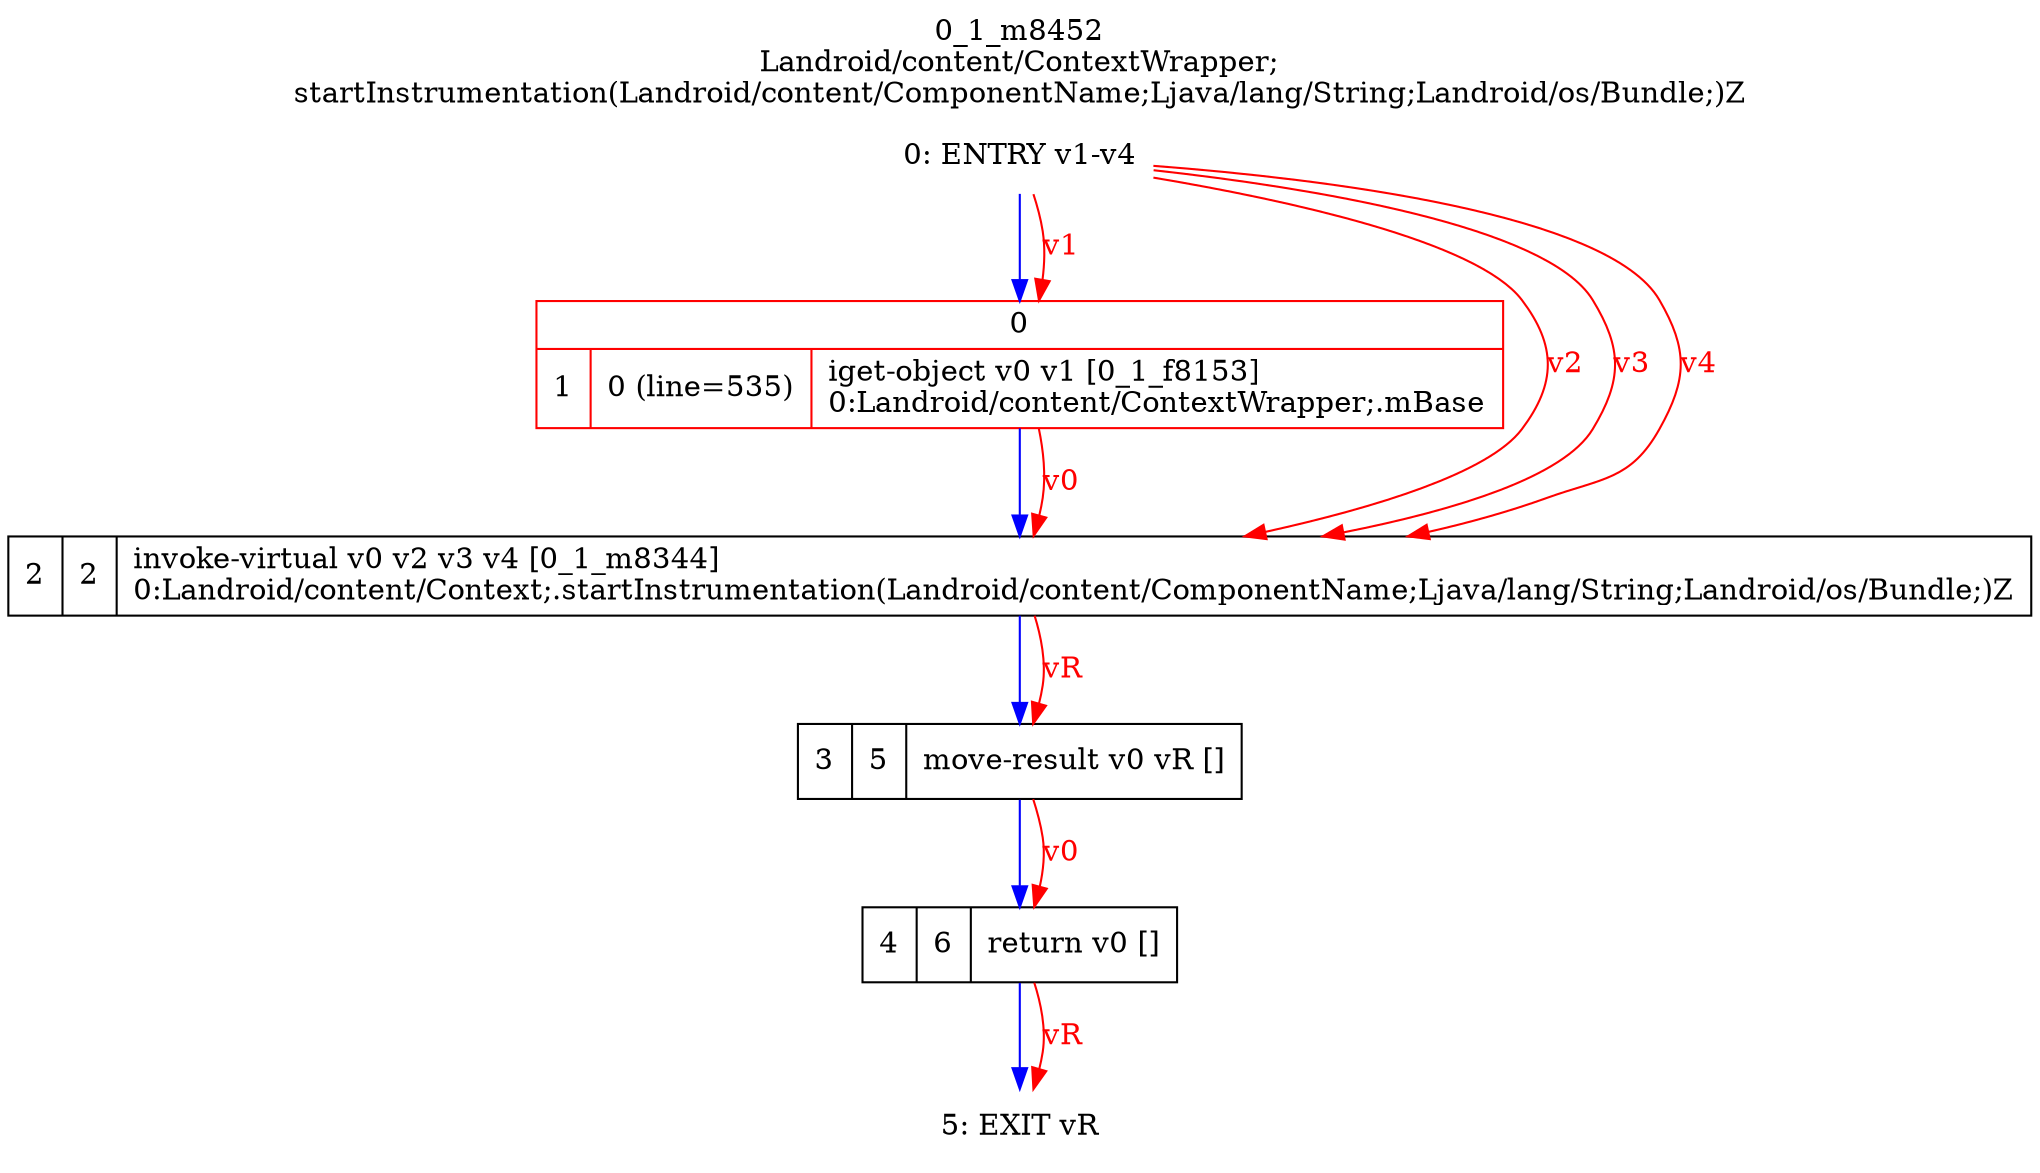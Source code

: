 digraph G {
rankdir=UD;
labelloc=t;
label="0_1_m8452\nLandroid/content/ContextWrapper;
startInstrumentation(Landroid/content/ComponentName;Ljava/lang/String;Landroid/os/Bundle;)Z";
0[label="0: ENTRY v1-v4",shape=plaintext];
1[label="{0|{1|0 (line=535)|iget-object v0 v1 [0_1_f8153]\l0:Landroid/content/ContextWrapper;.mBase\l}}",shape=record, color=red];
2[label="2|2|invoke-virtual v0 v2 v3 v4 [0_1_m8344]\l0:Landroid/content/Context;.startInstrumentation(Landroid/content/ComponentName;Ljava/lang/String;Landroid/os/Bundle;)Z\l",shape=record,URL="0_1_m8344.dot"];
3[label="3|5|move-result v0 vR []\l",shape=record];
4[label="4|6|return v0 []\l",shape=record];
5[label="5: EXIT vR",shape=plaintext];
0->1 [color=blue, fontcolor=blue,weight=100, taillabel=""];
1->2 [color=blue, fontcolor=blue,weight=100, taillabel=""];
2->3 [color=blue, fontcolor=blue,weight=100, taillabel=""];
3->4 [color=blue, fontcolor=blue,weight=100, taillabel=""];
4->5 [color=blue, fontcolor=blue,weight=100, taillabel=""];
0->1 [color=red, fontcolor=red, label="v1"];
0->2 [color=red, fontcolor=red, label="v2"];
0->2 [color=red, fontcolor=red, label="v3"];
0->2 [color=red, fontcolor=red, label="v4"];
1->2 [color=red, fontcolor=red, label="v0"];
2->3 [color=red, fontcolor=red, label="vR"];
3->4 [color=red, fontcolor=red, label="v0"];
4->5 [color=red, fontcolor=red, label="vR"];
}
